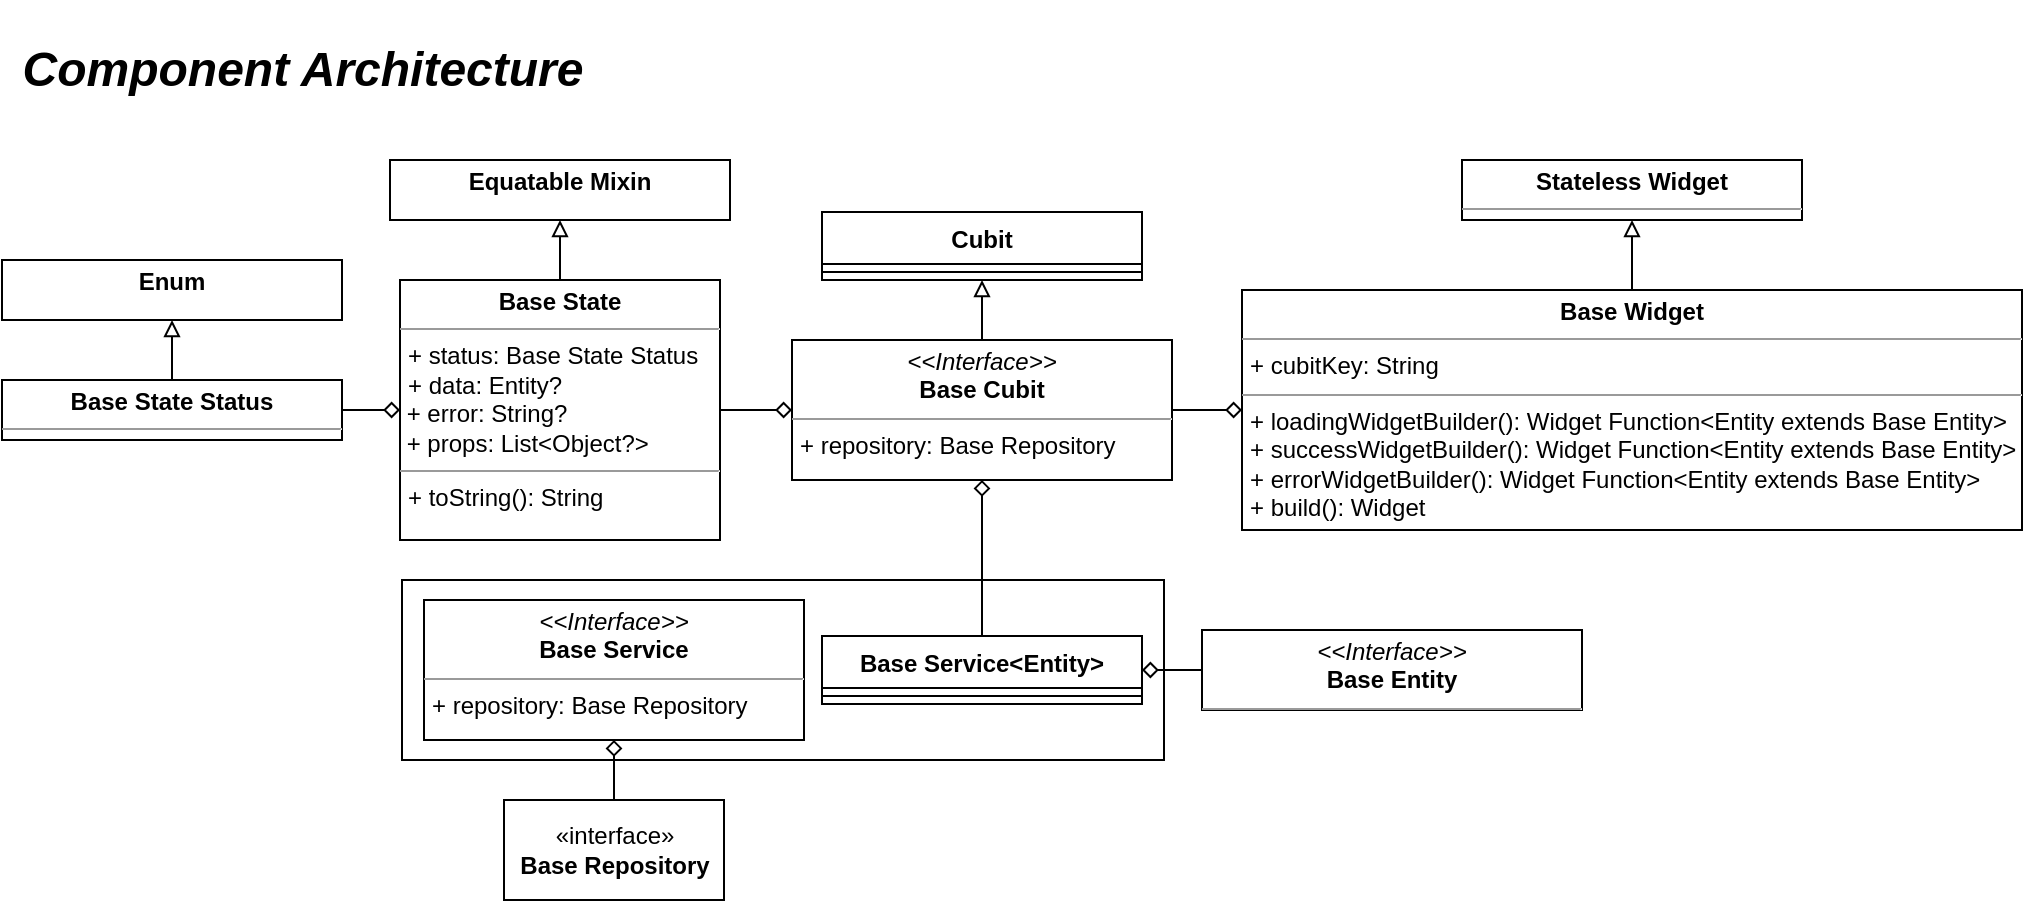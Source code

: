 <mxfile version="20.5.1" type="device"><diagram id="7so6NtiNWHUibdDbGXX8" name="Page-1"><mxGraphModel dx="1299" dy="745" grid="1" gridSize="10" guides="1" tooltips="1" connect="1" arrows="1" fold="1" page="1" pageScale="1" pageWidth="827" pageHeight="1169" math="0" shadow="0"><root><mxCell id="0"/><mxCell id="1" parent="0"/><mxCell id="0_NxpbKSvLu2ScVLoXR3-19" value="" style="rounded=0;whiteSpace=wrap;html=1;" parent="1" vertex="1"><mxGeometry x="310" y="330" width="381" height="90" as="geometry"/></mxCell><mxCell id="0_NxpbKSvLu2ScVLoXR3-4" value="" style="edgeStyle=orthogonalEdgeStyle;rounded=0;orthogonalLoop=1;jettySize=auto;html=1;endArrow=diamond;endFill=0;" parent="1" source="0_NxpbKSvLu2ScVLoXR3-2" target="0_NxpbKSvLu2ScVLoXR3-3" edge="1"><mxGeometry relative="1" as="geometry"/></mxCell><mxCell id="0_NxpbKSvLu2ScVLoXR3-2" value="«interface»&lt;br&gt;&lt;b&gt;Base Repository&lt;br&gt;&lt;/b&gt;" style="html=1;" parent="1" vertex="1"><mxGeometry x="361" y="440" width="110" height="50" as="geometry"/></mxCell><mxCell id="0_NxpbKSvLu2ScVLoXR3-3" value="&lt;p style=&quot;margin:0px;margin-top:4px;text-align:center;&quot;&gt;&lt;i&gt;&amp;lt;&amp;lt;Interface&amp;gt;&amp;gt;&lt;/i&gt;&lt;br&gt;&lt;b&gt;Base Service&lt;/b&gt;&lt;/p&gt;&lt;hr size=&quot;1&quot;&gt;&lt;p style=&quot;margin:0px;margin-left:4px;&quot;&gt;+ repository: Base Repository&lt;br&gt;&lt;br&gt;&lt;/p&gt;" style="verticalAlign=top;align=left;overflow=fill;fontSize=12;fontFamily=Helvetica;html=1;" parent="1" vertex="1"><mxGeometry x="321" y="340" width="190" height="70" as="geometry"/></mxCell><mxCell id="0_NxpbKSvLu2ScVLoXR3-12" style="edgeStyle=orthogonalEdgeStyle;rounded=0;orthogonalLoop=1;jettySize=auto;html=1;entryX=0.5;entryY=1;entryDx=0;entryDy=0;endArrow=diamond;endFill=0;" parent="1" source="0_NxpbKSvLu2ScVLoXR3-5" target="0_NxpbKSvLu2ScVLoXR3-11" edge="1"><mxGeometry relative="1" as="geometry"/></mxCell><mxCell id="0_NxpbKSvLu2ScVLoXR3-5" value="Base Service&lt;Entity&gt;" style="swimlane;fontStyle=1;align=center;verticalAlign=top;childLayout=stackLayout;horizontal=1;startSize=26;horizontalStack=0;resizeParent=1;resizeParentMax=0;resizeLast=0;collapsible=1;marginBottom=0;" parent="1" vertex="1"><mxGeometry x="520" y="358" width="160" height="34" as="geometry"/></mxCell><mxCell id="0_NxpbKSvLu2ScVLoXR3-7" value="" style="line;strokeWidth=1;fillColor=none;align=left;verticalAlign=middle;spacingTop=-1;spacingLeft=3;spacingRight=3;rotatable=0;labelPosition=right;points=[];portConstraint=eastwest;strokeColor=inherit;" parent="0_NxpbKSvLu2ScVLoXR3-5" vertex="1"><mxGeometry y="26" width="160" height="8" as="geometry"/></mxCell><mxCell id="0_NxpbKSvLu2ScVLoXR3-18" style="edgeStyle=orthogonalEdgeStyle;rounded=0;orthogonalLoop=1;jettySize=auto;html=1;entryX=0.5;entryY=1;entryDx=0;entryDy=0;endArrow=block;endFill=0;" parent="1" source="0_NxpbKSvLu2ScVLoXR3-11" target="0_NxpbKSvLu2ScVLoXR3-13" edge="1"><mxGeometry relative="1" as="geometry"/></mxCell><mxCell id="0_NxpbKSvLu2ScVLoXR3-41" style="edgeStyle=orthogonalEdgeStyle;rounded=0;orthogonalLoop=1;jettySize=auto;html=1;entryX=0;entryY=0.5;entryDx=0;entryDy=0;endArrow=diamond;endFill=0;" parent="1" source="0_NxpbKSvLu2ScVLoXR3-11" target="0_NxpbKSvLu2ScVLoXR3-35" edge="1"><mxGeometry relative="1" as="geometry"/></mxCell><mxCell id="0_NxpbKSvLu2ScVLoXR3-11" value="&lt;p style=&quot;margin:0px;margin-top:4px;text-align:center;&quot;&gt;&lt;i&gt;&amp;lt;&amp;lt;Interface&amp;gt;&amp;gt;&lt;/i&gt;&lt;br&gt;&lt;b&gt;Base Cubit&lt;/b&gt;&lt;/p&gt;&lt;hr size=&quot;1&quot;&gt;&lt;p style=&quot;margin:0px;margin-left:4px;&quot;&gt;+ repository: Base Repository&lt;br&gt;&lt;br&gt;&lt;/p&gt;" style="verticalAlign=top;align=left;overflow=fill;fontSize=12;fontFamily=Helvetica;html=1;" parent="1" vertex="1"><mxGeometry x="505" y="210" width="190" height="70" as="geometry"/></mxCell><mxCell id="0_NxpbKSvLu2ScVLoXR3-13" value="Cubit" style="swimlane;fontStyle=1;align=center;verticalAlign=top;childLayout=stackLayout;horizontal=1;startSize=26;horizontalStack=0;resizeParent=1;resizeParentMax=0;resizeLast=0;collapsible=1;marginBottom=0;" parent="1" vertex="1"><mxGeometry x="520" y="146" width="160" height="34" as="geometry"/></mxCell><mxCell id="0_NxpbKSvLu2ScVLoXR3-15" value="" style="line;strokeWidth=1;fillColor=none;align=left;verticalAlign=middle;spacingTop=-1;spacingLeft=3;spacingRight=3;rotatable=0;labelPosition=right;points=[];portConstraint=eastwest;strokeColor=inherit;" parent="0_NxpbKSvLu2ScVLoXR3-13" vertex="1"><mxGeometry y="26" width="160" height="8" as="geometry"/></mxCell><mxCell id="0_NxpbKSvLu2ScVLoXR3-40" style="edgeStyle=orthogonalEdgeStyle;rounded=0;orthogonalLoop=1;jettySize=auto;html=1;entryX=1;entryY=0.5;entryDx=0;entryDy=0;endArrow=diamond;endFill=0;" parent="1" source="0_NxpbKSvLu2ScVLoXR3-22" target="0_NxpbKSvLu2ScVLoXR3-5" edge="1"><mxGeometry relative="1" as="geometry"/></mxCell><mxCell id="0_NxpbKSvLu2ScVLoXR3-22" value="&lt;p style=&quot;margin:0px;margin-top:4px;text-align:center;&quot;&gt;&lt;i&gt;&amp;lt;&amp;lt;Interface&amp;gt;&amp;gt;&lt;/i&gt;&lt;br&gt;&lt;b&gt;Base Entity&lt;/b&gt;&lt;/p&gt;&lt;hr size=&quot;1&quot;&gt;&lt;p style=&quot;margin:0px;margin-left:4px;&quot;&gt;&lt;br&gt;&lt;/p&gt;" style="verticalAlign=top;align=left;overflow=fill;fontSize=12;fontFamily=Helvetica;html=1;" parent="1" vertex="1"><mxGeometry x="710" y="355" width="190" height="40" as="geometry"/></mxCell><mxCell id="0_NxpbKSvLu2ScVLoXR3-29" style="edgeStyle=orthogonalEdgeStyle;rounded=0;orthogonalLoop=1;jettySize=auto;html=1;entryX=0.5;entryY=1;entryDx=0;entryDy=0;endArrow=block;endFill=0;" parent="1" source="0_NxpbKSvLu2ScVLoXR3-27" target="0_NxpbKSvLu2ScVLoXR3-28" edge="1"><mxGeometry relative="1" as="geometry"/></mxCell><mxCell id="0_NxpbKSvLu2ScVLoXR3-32" style="edgeStyle=orthogonalEdgeStyle;rounded=0;orthogonalLoop=1;jettySize=auto;html=1;entryX=0;entryY=0.5;entryDx=0;entryDy=0;endArrow=diamond;endFill=0;" parent="1" source="0_NxpbKSvLu2ScVLoXR3-27" target="0_NxpbKSvLu2ScVLoXR3-30" edge="1"><mxGeometry relative="1" as="geometry"/></mxCell><mxCell id="0_NxpbKSvLu2ScVLoXR3-27" value="&lt;p style=&quot;margin:0px;margin-top:4px;text-align:center;&quot;&gt;&lt;b&gt;Base State&amp;nbsp;&lt;/b&gt;&lt;b style=&quot;background-color: initial;&quot;&gt;Status&lt;/b&gt;&lt;/p&gt;&lt;hr size=&quot;1&quot;&gt;&lt;p style=&quot;margin:0px;margin-left:4px;&quot;&gt;&lt;br&gt;&lt;/p&gt;" style="verticalAlign=top;align=left;overflow=fill;fontSize=12;fontFamily=Helvetica;html=1;" parent="1" vertex="1"><mxGeometry x="110" y="230" width="170" height="30" as="geometry"/></mxCell><mxCell id="0_NxpbKSvLu2ScVLoXR3-28" value="&lt;p style=&quot;margin:0px;margin-top:4px;text-align:center;&quot;&gt;&lt;b&gt;Enum&lt;/b&gt;&lt;/p&gt;&lt;p style=&quot;margin:0px;margin-left:4px;&quot;&gt;&lt;br&gt;&lt;/p&gt;" style="verticalAlign=top;align=left;overflow=fill;fontSize=12;fontFamily=Helvetica;html=1;" parent="1" vertex="1"><mxGeometry x="110" y="170" width="170" height="30" as="geometry"/></mxCell><mxCell id="0_NxpbKSvLu2ScVLoXR3-34" style="edgeStyle=orthogonalEdgeStyle;rounded=0;orthogonalLoop=1;jettySize=auto;html=1;entryX=0.5;entryY=1;entryDx=0;entryDy=0;endArrow=block;endFill=0;" parent="1" source="0_NxpbKSvLu2ScVLoXR3-30" target="0_NxpbKSvLu2ScVLoXR3-33" edge="1"><mxGeometry relative="1" as="geometry"/></mxCell><mxCell id="0_NxpbKSvLu2ScVLoXR3-43" style="edgeStyle=orthogonalEdgeStyle;rounded=0;orthogonalLoop=1;jettySize=auto;html=1;entryX=0;entryY=0.5;entryDx=0;entryDy=0;endArrow=diamond;endFill=0;" parent="1" source="0_NxpbKSvLu2ScVLoXR3-30" target="0_NxpbKSvLu2ScVLoXR3-11" edge="1"><mxGeometry relative="1" as="geometry"/></mxCell><mxCell id="0_NxpbKSvLu2ScVLoXR3-30" value="&lt;p style=&quot;margin:0px;margin-top:4px;text-align:center;&quot;&gt;&lt;b&gt;Base State&lt;/b&gt;&lt;/p&gt;&lt;hr size=&quot;1&quot;&gt;&lt;p style=&quot;margin:0px;margin-left:4px;&quot;&gt;+ status: Base State Status&lt;/p&gt;&lt;p style=&quot;margin:0px;margin-left:4px;&quot;&gt;+ data: Entity?&lt;br&gt;&lt;/p&gt;&lt;div&gt;&amp;nbsp;+ error: String?&lt;br&gt;&lt;/div&gt;&lt;div&gt;&amp;nbsp;+ props: List&amp;lt;Object?&amp;gt;&lt;/div&gt;&lt;hr size=&quot;1&quot;&gt;&lt;p style=&quot;margin:0px;margin-left:4px;&quot;&gt;+ toString(): String&lt;/p&gt;" style="verticalAlign=top;align=left;overflow=fill;fontSize=12;fontFamily=Helvetica;html=1;" parent="1" vertex="1"><mxGeometry x="309" y="180" width="160" height="130" as="geometry"/></mxCell><mxCell id="0_NxpbKSvLu2ScVLoXR3-33" value="&lt;p style=&quot;margin:0px;margin-top:4px;text-align:center;&quot;&gt;&lt;b&gt;Equatable Mixin&lt;/b&gt;&lt;/p&gt;" style="verticalAlign=top;align=left;overflow=fill;fontSize=12;fontFamily=Helvetica;html=1;" parent="1" vertex="1"><mxGeometry x="304" y="120" width="170" height="30" as="geometry"/></mxCell><mxCell id="0_NxpbKSvLu2ScVLoXR3-38" style="edgeStyle=orthogonalEdgeStyle;rounded=0;orthogonalLoop=1;jettySize=auto;html=1;entryX=0.5;entryY=1;entryDx=0;entryDy=0;endArrow=block;endFill=0;" parent="1" source="0_NxpbKSvLu2ScVLoXR3-35" target="0_NxpbKSvLu2ScVLoXR3-37" edge="1"><mxGeometry relative="1" as="geometry"/></mxCell><mxCell id="0_NxpbKSvLu2ScVLoXR3-35" value="&lt;p style=&quot;margin:0px;margin-top:4px;text-align:center;&quot;&gt;&lt;b&gt;Base Widget&lt;/b&gt;&lt;/p&gt;&lt;hr size=&quot;1&quot;&gt;&lt;p style=&quot;margin:0px;margin-left:4px;&quot;&gt;+ cubitKey: String&lt;/p&gt;&lt;hr size=&quot;1&quot;&gt;&lt;p style=&quot;margin:0px;margin-left:4px;&quot;&gt;+ loadingWidgetBuilder(): Widget Function&amp;lt;Entity extends Base Entity&amp;gt;&lt;/p&gt;&lt;p style=&quot;margin: 0px 0px 0px 4px;&quot;&gt;+ successWidgetBuilder(): Widget Function&amp;lt;Entity extends Base Entity&amp;gt;&lt;/p&gt;&lt;p style=&quot;margin: 0px 0px 0px 4px;&quot;&gt;+ errorWidgetBuilder(): Widget Function&amp;lt;Entity extends Base Entity&amp;gt;&lt;/p&gt;&lt;p style=&quot;margin:0px;margin-left:4px;&quot;&gt;&lt;span style=&quot;background-color: initial;&quot;&gt;+ build(): Widget&lt;/span&gt;&lt;br&gt;&lt;/p&gt;" style="verticalAlign=top;align=left;overflow=fill;fontSize=12;fontFamily=Helvetica;html=1;" parent="1" vertex="1"><mxGeometry x="730" y="185" width="390" height="120" as="geometry"/></mxCell><mxCell id="0_NxpbKSvLu2ScVLoXR3-37" value="&lt;p style=&quot;margin:0px;margin-top:4px;text-align:center;&quot;&gt;&lt;b&gt;Stateless Widget&lt;/b&gt;&lt;/p&gt;&lt;hr size=&quot;1&quot;&gt;&lt;p style=&quot;margin:0px;margin-left:4px;&quot;&gt;&lt;br&gt;&lt;/p&gt;" style="verticalAlign=top;align=left;overflow=fill;fontSize=12;fontFamily=Helvetica;html=1;" parent="1" vertex="1"><mxGeometry x="840" y="120" width="170" height="30" as="geometry"/></mxCell><mxCell id="0_NxpbKSvLu2ScVLoXR3-46" value="&lt;h1&gt;&lt;b&gt;&lt;i&gt;Component Architecture&lt;/i&gt;&lt;/b&gt;&lt;/h1&gt;" style="text;html=1;align=center;verticalAlign=middle;resizable=0;points=[];autosize=1;strokeColor=none;fillColor=none;" parent="1" vertex="1"><mxGeometry x="110" y="40" width="300" height="70" as="geometry"/></mxCell></root></mxGraphModel></diagram></mxfile>